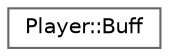 digraph "Graphical Class Hierarchy"
{
 // LATEX_PDF_SIZE
  bgcolor="transparent";
  edge [fontname=Helvetica,fontsize=10,labelfontname=Helvetica,labelfontsize=10];
  node [fontname=Helvetica,fontsize=10,shape=box,height=0.2,width=0.4];
  rankdir="LR";
  Node0 [id="Node000000",label="Player::Buff",height=0.2,width=0.4,color="grey40", fillcolor="white", style="filled",URL="$structPlayer_1_1Buff.html",tooltip="Represents a temporary buff effect."];
}
